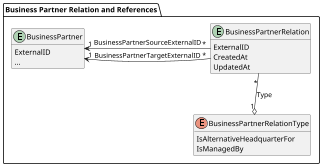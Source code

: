 @startuml business-partner-relation

skinparam dpi 50

package "Business Partner Relation and References" {
  entity BusinessPartner {
    ExternalID
    ...
  }

  entity BusinessPartnerRelation {
    ExternalID
    CreatedAt
    UpdatedAt
  }

  ' Not standardized yet
  ' class BusinessPartnerRelationState {
  '   ValidFrom
  '   ValidTo
  ' }

  ' enum BusinessPartnerRelationStateType {
  '   ACTIVE
  '   INACTIVE
  ' }

  ' enum BusinessPartnerRelationReason {
  '   ReplacedDueToAcquisition
  '   ReplacedDueToMerger
  '   ReplacedDueToSpinOff
  '   ReplacedDueToDivestiture
  '   ReplacedDueToCarveOut
  '   ReplacedDueToPrivatization
  '   ReplacedDueToInitialPublicOffering
  '   ReplacedDueToWrongData
  '   ...
  ' }

  enum BusinessPartnerRelationType {
    IsAlternativeHeadquarterFor
    ' IsReplacedBy
    IsManagedBy
    '...
  }

  BusinessPartnerRelation "*" -l-> "1" BusinessPartner : BusinessPartnerSourceExternalID
  BusinessPartnerRelation "*" -l-> "1" BusinessPartner : BusinessPartnerTargetExternalID
  BusinessPartnerRelation "*" -d-o "1" BusinessPartnerRelationType : Type
  'BusinessPartnerRelation "*" -d-o "0..1" BusinessPartnerRelationReason : Reason

  'BusinessPartnerRelation "1" *-d-> "*" BusinessPartnerRelationState : States
  'BusinessPartnerRelationState "*" -d-o "1" BusinessPartnerRelationStateType : Type
}

hide methods
hide BusinessPartnerRelation methods
@enduml